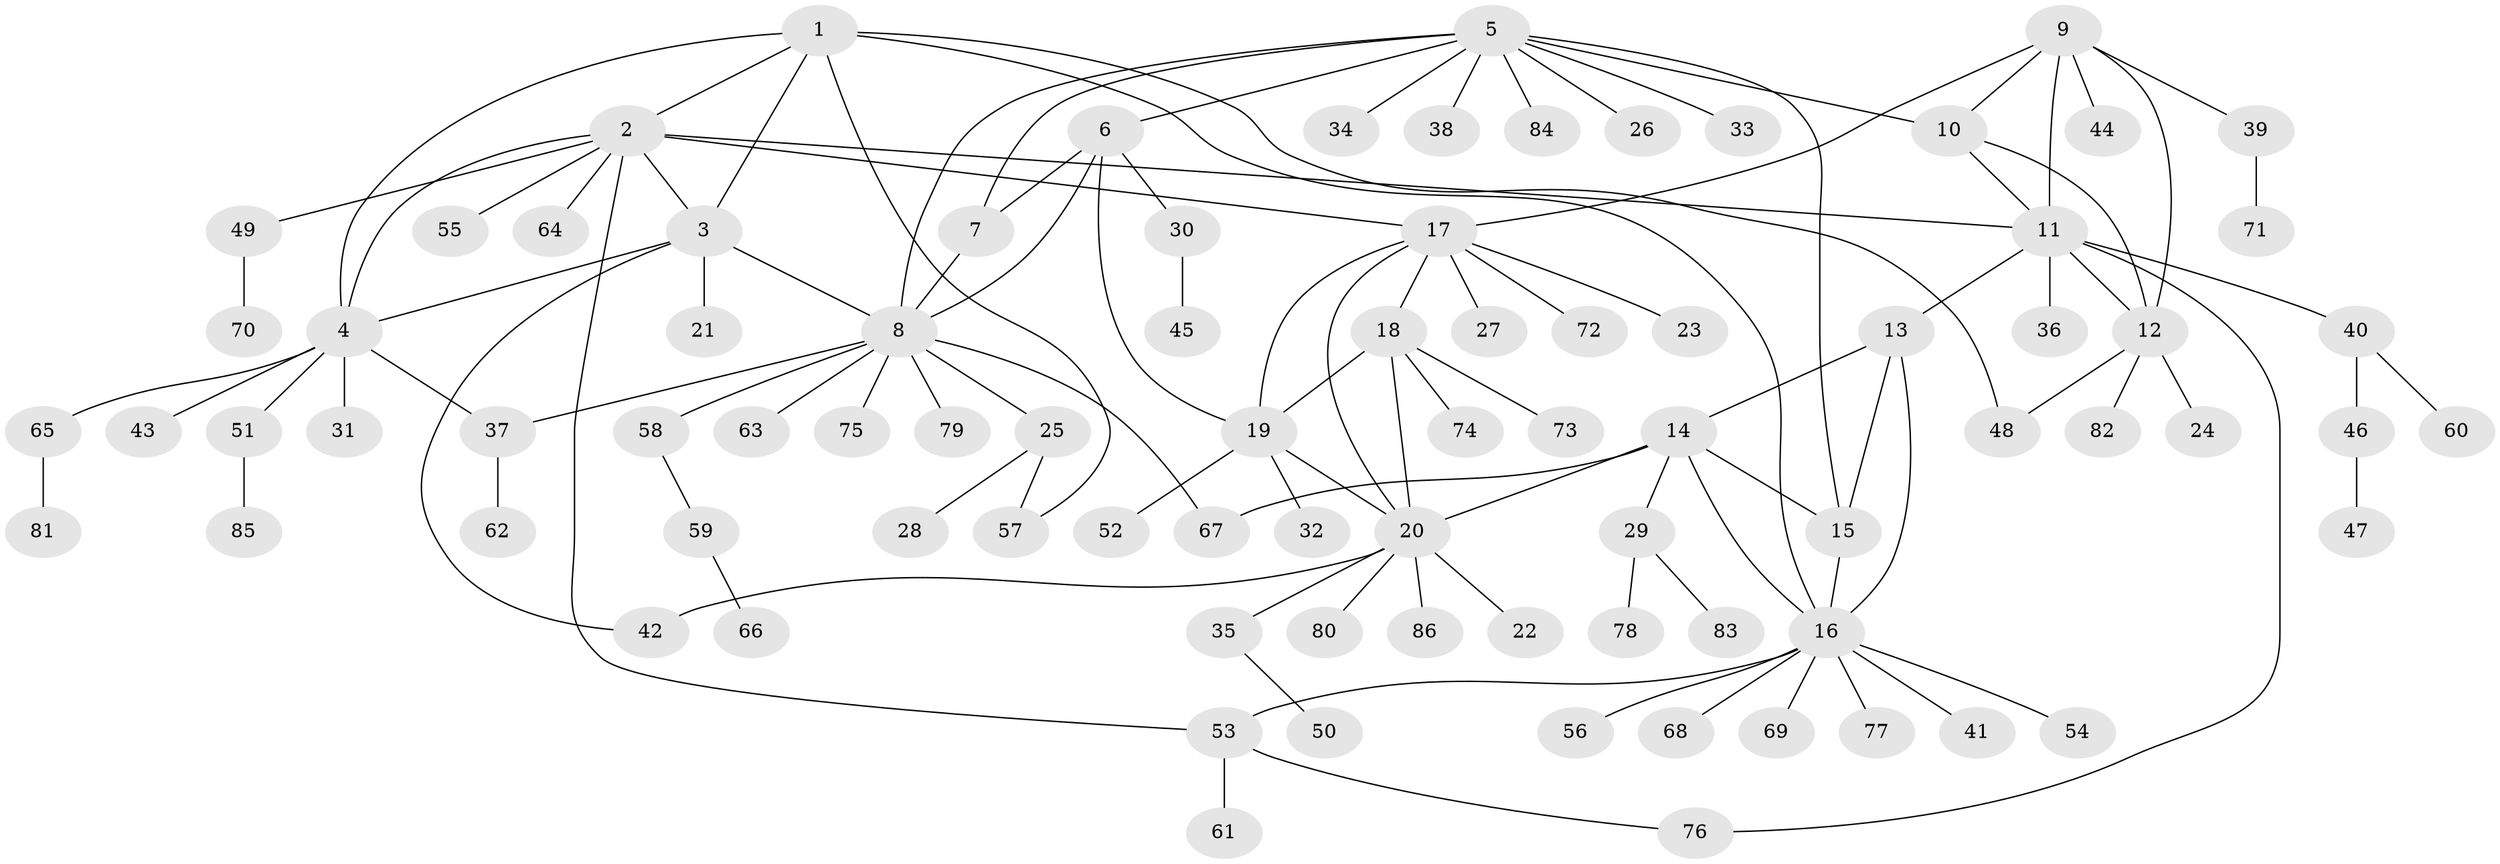 // coarse degree distribution, {4: 0.11538461538461539, 9: 0.057692307692307696, 1: 0.5, 5: 0.057692307692307696, 7: 0.057692307692307696, 2: 0.1346153846153846, 6: 0.038461538461538464, 3: 0.019230769230769232, 8: 0.019230769230769232}
// Generated by graph-tools (version 1.1) at 2025/37/03/04/25 23:37:41]
// undirected, 86 vertices, 113 edges
graph export_dot {
  node [color=gray90,style=filled];
  1;
  2;
  3;
  4;
  5;
  6;
  7;
  8;
  9;
  10;
  11;
  12;
  13;
  14;
  15;
  16;
  17;
  18;
  19;
  20;
  21;
  22;
  23;
  24;
  25;
  26;
  27;
  28;
  29;
  30;
  31;
  32;
  33;
  34;
  35;
  36;
  37;
  38;
  39;
  40;
  41;
  42;
  43;
  44;
  45;
  46;
  47;
  48;
  49;
  50;
  51;
  52;
  53;
  54;
  55;
  56;
  57;
  58;
  59;
  60;
  61;
  62;
  63;
  64;
  65;
  66;
  67;
  68;
  69;
  70;
  71;
  72;
  73;
  74;
  75;
  76;
  77;
  78;
  79;
  80;
  81;
  82;
  83;
  84;
  85;
  86;
  1 -- 2;
  1 -- 3;
  1 -- 4;
  1 -- 16;
  1 -- 48;
  1 -- 57;
  2 -- 3;
  2 -- 4;
  2 -- 11;
  2 -- 17;
  2 -- 49;
  2 -- 53;
  2 -- 55;
  2 -- 64;
  3 -- 4;
  3 -- 8;
  3 -- 21;
  3 -- 42;
  4 -- 31;
  4 -- 37;
  4 -- 43;
  4 -- 51;
  4 -- 65;
  5 -- 6;
  5 -- 7;
  5 -- 8;
  5 -- 10;
  5 -- 15;
  5 -- 26;
  5 -- 33;
  5 -- 34;
  5 -- 38;
  5 -- 84;
  6 -- 7;
  6 -- 8;
  6 -- 19;
  6 -- 30;
  7 -- 8;
  8 -- 25;
  8 -- 37;
  8 -- 58;
  8 -- 63;
  8 -- 67;
  8 -- 75;
  8 -- 79;
  9 -- 10;
  9 -- 11;
  9 -- 12;
  9 -- 17;
  9 -- 39;
  9 -- 44;
  10 -- 11;
  10 -- 12;
  11 -- 12;
  11 -- 13;
  11 -- 36;
  11 -- 40;
  11 -- 76;
  12 -- 24;
  12 -- 48;
  12 -- 82;
  13 -- 14;
  13 -- 15;
  13 -- 16;
  14 -- 15;
  14 -- 16;
  14 -- 20;
  14 -- 29;
  14 -- 67;
  15 -- 16;
  16 -- 41;
  16 -- 53;
  16 -- 54;
  16 -- 56;
  16 -- 68;
  16 -- 69;
  16 -- 77;
  17 -- 18;
  17 -- 19;
  17 -- 20;
  17 -- 23;
  17 -- 27;
  17 -- 72;
  18 -- 19;
  18 -- 20;
  18 -- 73;
  18 -- 74;
  19 -- 20;
  19 -- 32;
  19 -- 52;
  20 -- 22;
  20 -- 35;
  20 -- 42;
  20 -- 80;
  20 -- 86;
  25 -- 28;
  25 -- 57;
  29 -- 78;
  29 -- 83;
  30 -- 45;
  35 -- 50;
  37 -- 62;
  39 -- 71;
  40 -- 46;
  40 -- 60;
  46 -- 47;
  49 -- 70;
  51 -- 85;
  53 -- 61;
  53 -- 76;
  58 -- 59;
  59 -- 66;
  65 -- 81;
}
